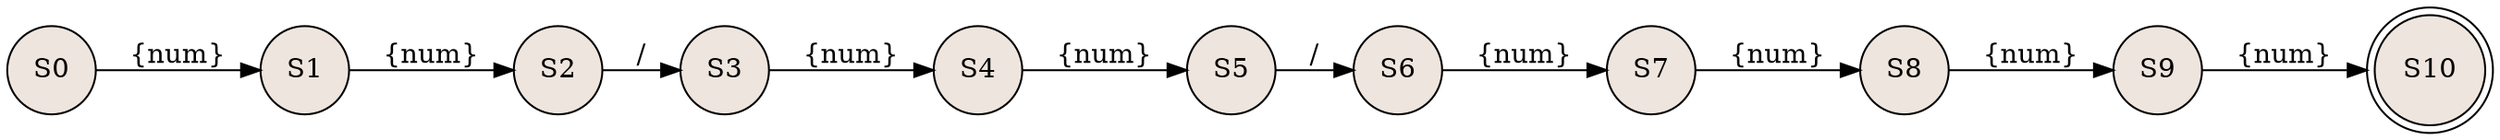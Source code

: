 digraph grafica{
rankdir=LR;
node [shape =circle, style=filled, fillcolor=seashell2];
S0[label="S0"];
S0->S1[label="{num}"]
S1[label="S1"];
S1->S2[label="{num}"]
S2[label="S2"];
S2->S3[label="/"]
S3[label="S3"];
S3->S4[label="{num}"]
S4[label="S4"];
S4->S5[label="{num}"]
S5[label="S5"];
S5->S6[label="/"]
S6[label="S6"];
S6->S7[label="{num}"]
S7[label="S7"];
S7->S8[label="{num}"]
S8[label="S8"];
S8->S9[label="{num}"]
S9[label="S9"];
S9->S10[label="{num}"]
S10[label="S10"];
S10[label="S10" shape ="doublecircle"];
}
